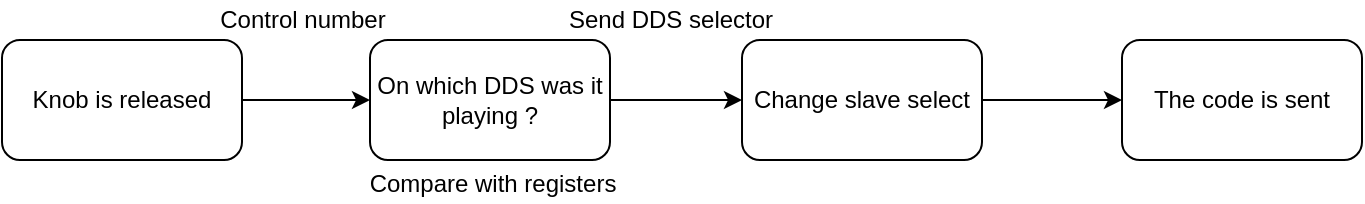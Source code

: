 <mxfile version="14.6.13" type="device"><diagram id="CaGufwrFC02uM7rKB3Y8" name="Page-1"><mxGraphModel dx="730" dy="313" grid="0" gridSize="10" guides="1" tooltips="1" connect="1" arrows="1" fold="1" page="1" pageScale="1" pageWidth="827" pageHeight="1169" math="0" shadow="0"><root><mxCell id="0"/><mxCell id="1" parent="0"/><mxCell id="bfRirEtPgEClp5a60v0X-6" value="" style="edgeStyle=orthogonalEdgeStyle;rounded=0;orthogonalLoop=1;jettySize=auto;html=1;" edge="1" parent="1" source="bfRirEtPgEClp5a60v0X-1" target="bfRirEtPgEClp5a60v0X-2"><mxGeometry relative="1" as="geometry"/></mxCell><mxCell id="bfRirEtPgEClp5a60v0X-1" value="Knob is released" style="rounded=1;whiteSpace=wrap;html=1;" vertex="1" parent="1"><mxGeometry x="110" y="220" width="120" height="60" as="geometry"/></mxCell><mxCell id="bfRirEtPgEClp5a60v0X-7" value="" style="edgeStyle=orthogonalEdgeStyle;rounded=0;orthogonalLoop=1;jettySize=auto;html=1;" edge="1" parent="1" source="bfRirEtPgEClp5a60v0X-2" target="bfRirEtPgEClp5a60v0X-3"><mxGeometry relative="1" as="geometry"/></mxCell><mxCell id="bfRirEtPgEClp5a60v0X-2" value="On which DDS was it playing ?" style="rounded=1;whiteSpace=wrap;html=1;" vertex="1" parent="1"><mxGeometry x="294" y="220" width="120" height="60" as="geometry"/></mxCell><mxCell id="bfRirEtPgEClp5a60v0X-8" value="" style="edgeStyle=orthogonalEdgeStyle;rounded=0;orthogonalLoop=1;jettySize=auto;html=1;" edge="1" parent="1" source="bfRirEtPgEClp5a60v0X-3" target="bfRirEtPgEClp5a60v0X-4"><mxGeometry relative="1" as="geometry"/></mxCell><mxCell id="bfRirEtPgEClp5a60v0X-3" value="Change slave select" style="rounded=1;whiteSpace=wrap;html=1;" vertex="1" parent="1"><mxGeometry x="480" y="220" width="120" height="60" as="geometry"/></mxCell><mxCell id="bfRirEtPgEClp5a60v0X-4" value="The code is sent" style="rounded=1;whiteSpace=wrap;html=1;" vertex="1" parent="1"><mxGeometry x="670" y="220" width="120" height="60" as="geometry"/></mxCell><mxCell id="bfRirEtPgEClp5a60v0X-9" value="Control number" style="text;html=1;align=center;verticalAlign=middle;resizable=0;points=[];autosize=1;strokeColor=none;" vertex="1" parent="1"><mxGeometry x="210" y="200" width="100" height="20" as="geometry"/></mxCell><mxCell id="bfRirEtPgEClp5a60v0X-12" value="Send DDS selector" style="text;html=1;align=center;verticalAlign=middle;resizable=0;points=[];autosize=1;strokeColor=none;" vertex="1" parent="1"><mxGeometry x="388" y="201" width="112" height="18" as="geometry"/></mxCell><mxCell id="bfRirEtPgEClp5a60v0X-13" value="Compare with registers" style="text;html=1;align=center;verticalAlign=middle;resizable=0;points=[];autosize=1;strokeColor=none;" vertex="1" parent="1"><mxGeometry x="288" y="283" width="133" height="18" as="geometry"/></mxCell></root></mxGraphModel></diagram></mxfile>